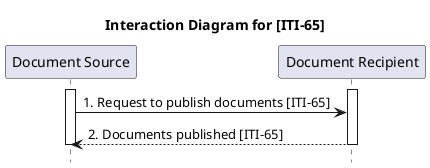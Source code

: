 @startuml

title Interaction Diagram for [ITI-65]

hide footbox
participant "Document Source" as DocumentSource
participant "Document Recipient" as DocumentRecipient
activate "DocumentSource"
activate "DocumentRecipient"
"DocumentSource" -> "DocumentRecipient" : 1. Request to publish documents [ITI-65]
"DocumentRecipient" --> "DocumentSource" : 2. Documents published [ITI-65]
deactivate "DocumentSource"
deactivate "DocumentRecipient"

@enduml 